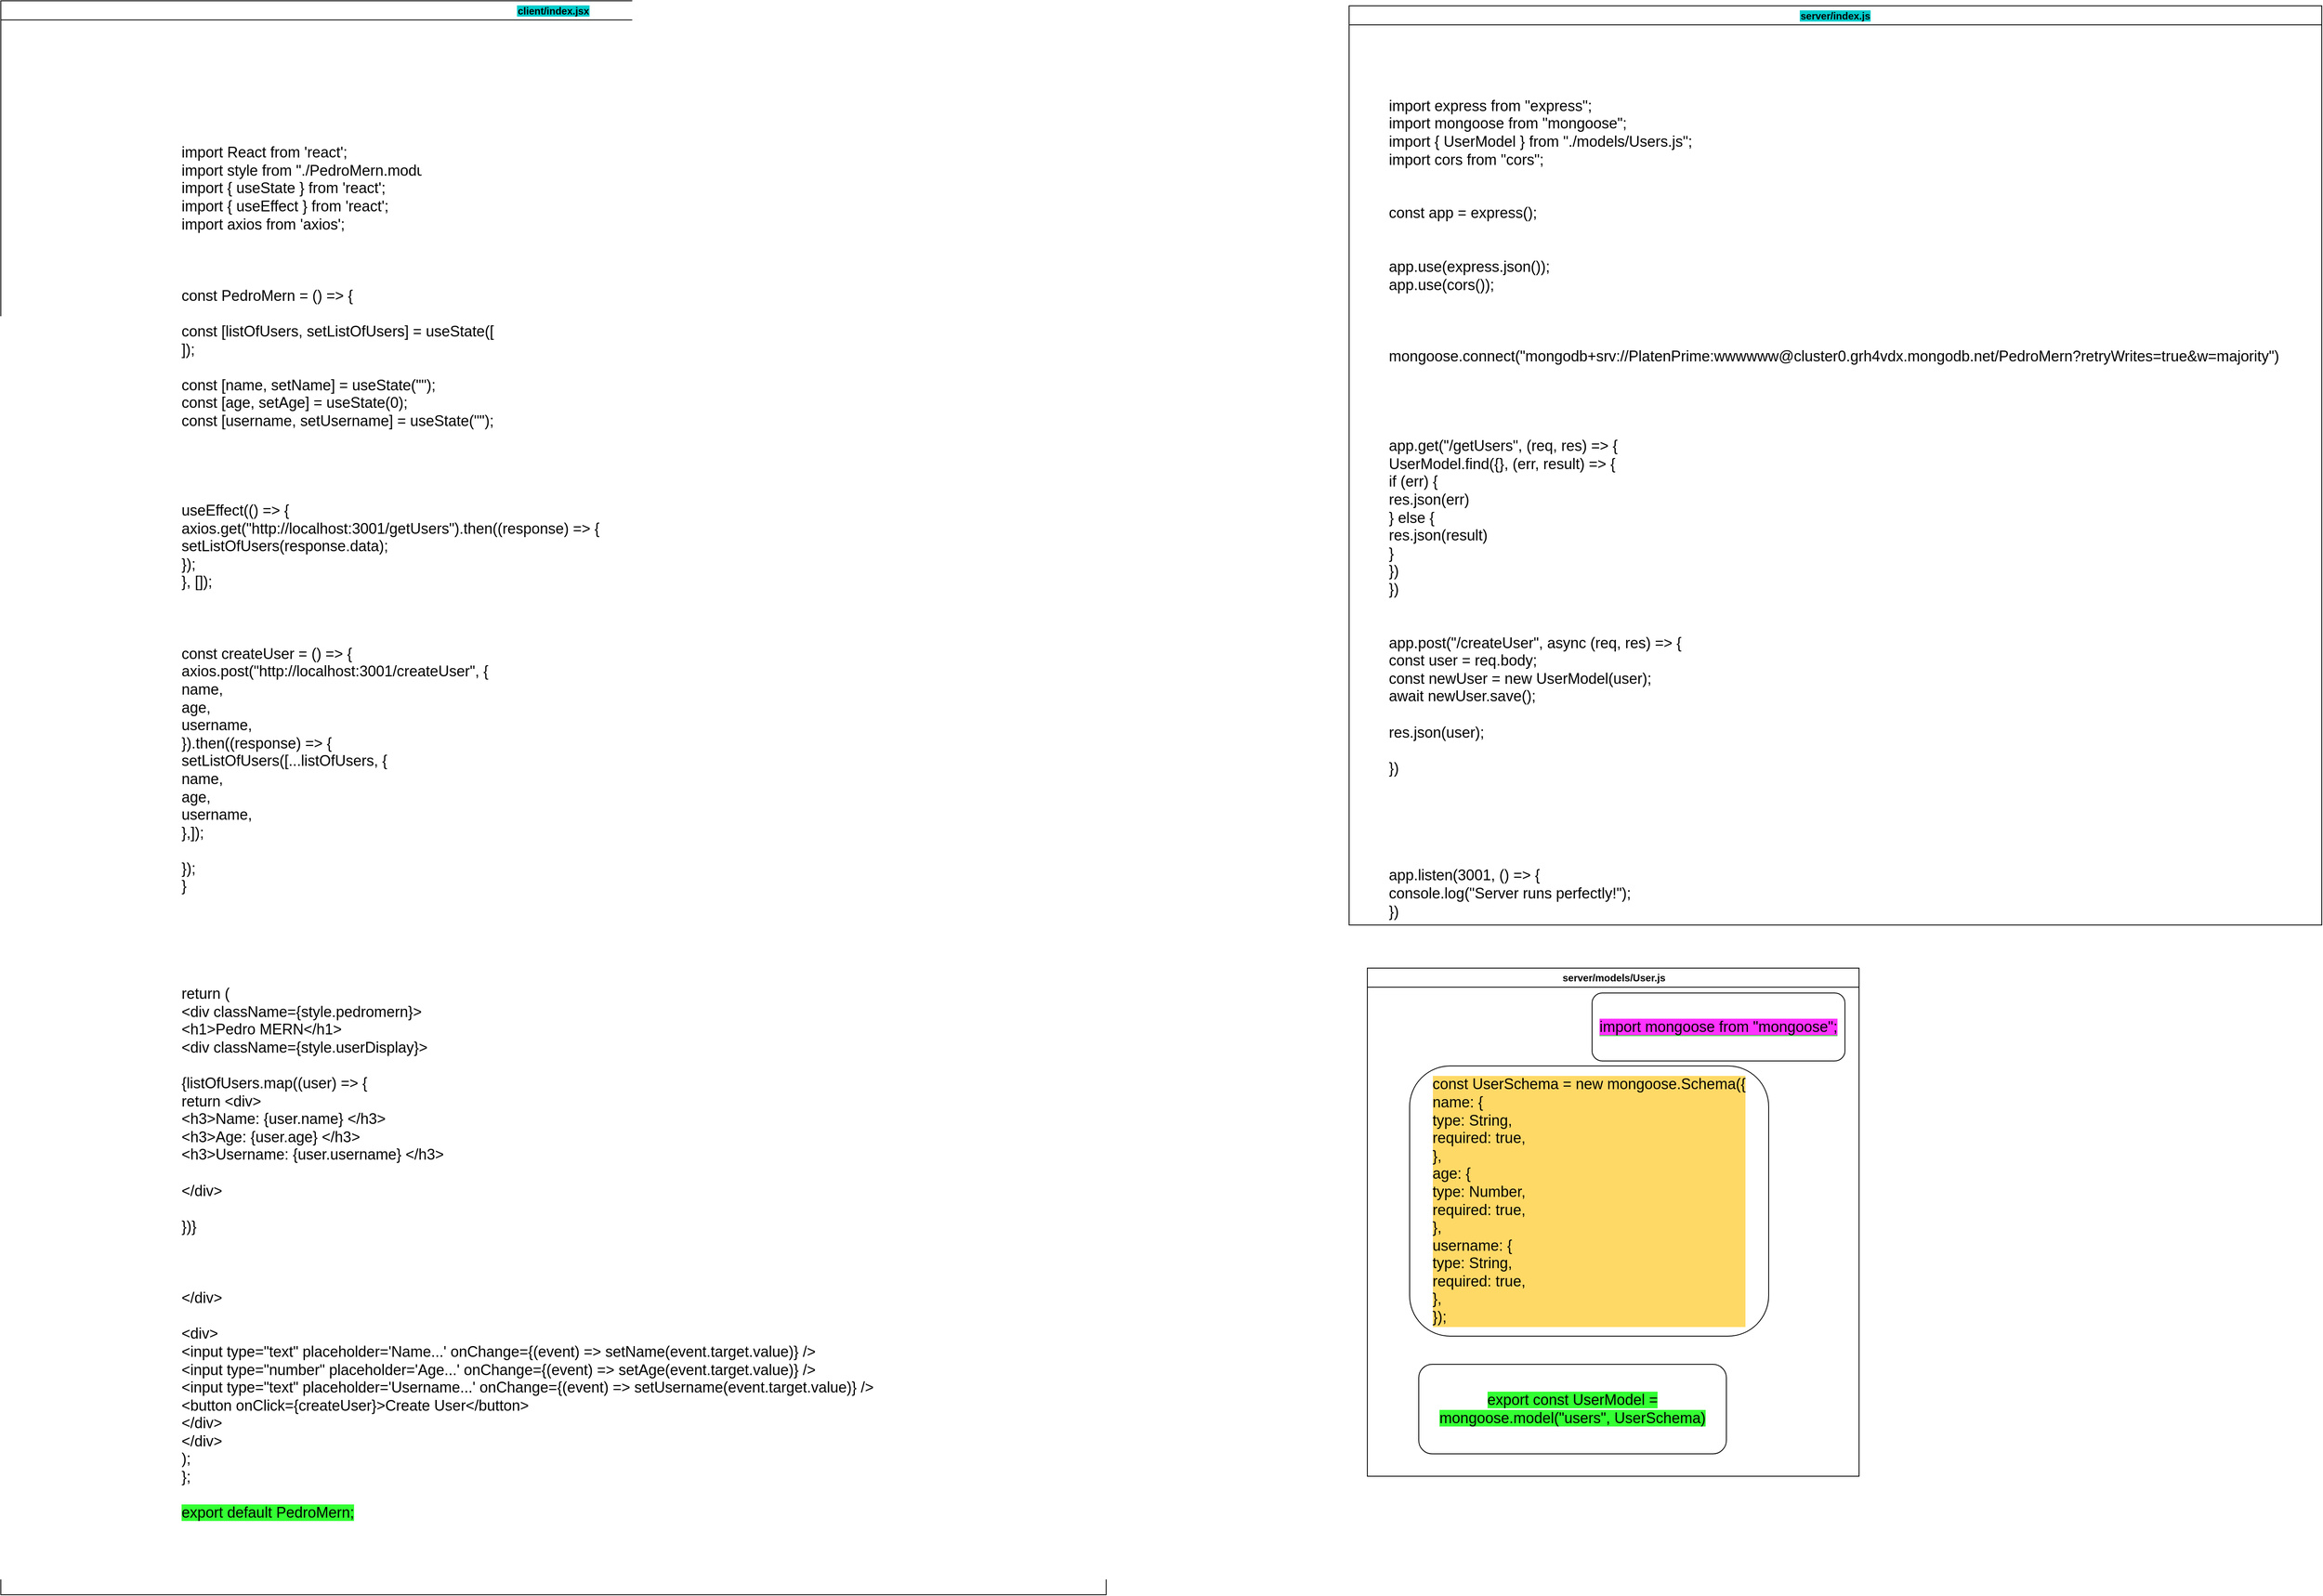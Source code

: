 <mxfile version="20.2.5" type="github">
  <diagram id="KioEcsuCj0JwU_afDKcz" name="Страница 1">
    <mxGraphModel dx="2488" dy="3933" grid="0" gridSize="10" guides="1" tooltips="1" connect="1" arrows="1" fold="1" page="1" pageScale="1" pageWidth="827" pageHeight="1169" math="0" shadow="0">
      <root>
        <mxCell id="0" />
        <mxCell id="1" parent="0" />
        <mxCell id="dEeaZ9QsUm1AKJYpGZG4-4" value="server/index.js" style="swimlane;labelBackgroundColor=#00CCCC;html=0;" parent="1" vertex="1">
          <mxGeometry x="86" y="-2561" width="1173" height="1109" as="geometry">
            <mxRectangle x="920" y="-2040" width="119" height="26" as="alternateBounds" />
          </mxGeometry>
        </mxCell>
        <mxCell id="dEeaZ9QsUm1AKJYpGZG4-20" value="&lt;div&gt;import express from &quot;express&quot;;&lt;/div&gt;&lt;div&gt;import mongoose from &quot;mongoose&quot;;&lt;/div&gt;&lt;div&gt;import { UserModel } from &quot;./models/Users.js&quot;;&lt;/div&gt;&lt;div&gt;import cors from &quot;cors&quot;;&lt;/div&gt;&lt;div&gt;&lt;br&gt;&lt;/div&gt;&lt;div&gt;&lt;br&gt;&lt;/div&gt;&lt;div&gt;const app = express();&lt;/div&gt;&lt;div&gt;&lt;br&gt;&lt;/div&gt;&lt;div&gt;&lt;br&gt;&lt;/div&gt;&lt;div&gt;app.use(express.json());&lt;/div&gt;&lt;div&gt;app.use(cors());&lt;/div&gt;&lt;div&gt;&lt;br&gt;&lt;/div&gt;&lt;div&gt;&lt;br&gt;&lt;/div&gt;&lt;div&gt;&lt;br&gt;&lt;/div&gt;&lt;div&gt;mongoose.connect(&quot;mongodb+srv://PlatenPrime:wwwwww@cluster0.grh4vdx.mongodb.net/PedroMern?retryWrites=true&amp;amp;w=majority&quot;)&lt;/div&gt;&lt;div&gt;&lt;br&gt;&lt;/div&gt;&lt;div&gt;&lt;br&gt;&lt;/div&gt;&lt;div&gt;&lt;br&gt;&lt;/div&gt;&lt;div&gt;&lt;br&gt;&lt;/div&gt;&lt;div&gt;app.get(&quot;/getUsers&quot;, (req, res) =&amp;gt; {&lt;/div&gt;&lt;div&gt;&lt;span style=&quot;&quot;&gt; &lt;/span&gt;UserModel.find({}, (err, result) =&amp;gt; {&lt;/div&gt;&lt;div&gt;&lt;span style=&quot;&quot;&gt;  &lt;/span&gt;if (err) {&lt;/div&gt;&lt;div&gt;&lt;span style=&quot;&quot;&gt;   &lt;/span&gt;res.json(err)&lt;/div&gt;&lt;div&gt;&lt;span style=&quot;&quot;&gt;  &lt;/span&gt;} else {&lt;/div&gt;&lt;div&gt;&lt;span style=&quot;&quot;&gt;   &lt;/span&gt;res.json(result)&lt;/div&gt;&lt;div&gt;&lt;span style=&quot;&quot;&gt;  &lt;/span&gt;}&lt;/div&gt;&lt;div&gt;&lt;span style=&quot;&quot;&gt; &lt;/span&gt;})&lt;/div&gt;&lt;div&gt;})&lt;/div&gt;&lt;div&gt;&lt;br&gt;&lt;/div&gt;&lt;div&gt;&lt;br&gt;&lt;/div&gt;&lt;div&gt;app.post(&quot;/createUser&quot;, async (req, res) =&amp;gt; {&lt;/div&gt;&lt;div&gt;&lt;span style=&quot;&quot;&gt; &lt;/span&gt;const user = req.body;&lt;/div&gt;&lt;div&gt;&lt;span style=&quot;&quot;&gt; &lt;/span&gt;const newUser = new UserModel(user);&lt;/div&gt;&lt;div&gt;&lt;span style=&quot;&quot;&gt; &lt;/span&gt;await newUser.save();&lt;/div&gt;&lt;div&gt;&lt;br&gt;&lt;/div&gt;&lt;div&gt;&lt;span style=&quot;&quot;&gt; &lt;/span&gt;res.json(user);&lt;/div&gt;&lt;div&gt;&lt;br&gt;&lt;/div&gt;&lt;div&gt;})&lt;/div&gt;&lt;div&gt;&lt;br&gt;&lt;/div&gt;&lt;div&gt;&lt;br&gt;&lt;/div&gt;&lt;div&gt;&lt;br&gt;&lt;/div&gt;&lt;div&gt;&lt;br&gt;&lt;/div&gt;&lt;div&gt;&lt;br&gt;&lt;/div&gt;&lt;div&gt;app.listen(3001, () =&amp;gt; {&lt;/div&gt;&lt;div&gt;&lt;span style=&quot;&quot;&gt; &lt;/span&gt;console.log(&quot;Server runs perfectly!&quot;);&lt;/div&gt;&lt;div style=&quot;&quot;&gt;})&lt;/div&gt;" style="text;html=1;align=left;verticalAlign=middle;resizable=0;points=[];autosize=1;strokeColor=none;fillColor=none;fontSize=18;" parent="dEeaZ9QsUm1AKJYpGZG4-4" vertex="1">
          <mxGeometry x="46" y="104" width="1092" height="1005" as="geometry" />
        </mxCell>
        <mxCell id="dEeaZ9QsUm1AKJYpGZG4-9" value="client/index.jsx" style="swimlane;labelBackgroundColor=#00CCCC;html=0;" parent="1" vertex="1">
          <mxGeometry x="-1540" y="-2567" width="1333" height="1923" as="geometry" />
        </mxCell>
        <mxCell id="dEeaZ9QsUm1AKJYpGZG4-19" value="&lt;div style=&quot;font-size: 18px;&quot;&gt;import React from &#39;react&#39;;&lt;/div&gt;&lt;div style=&quot;font-size: 18px;&quot;&gt;import style from &quot;./PedroMern.module.css&quot;;&lt;/div&gt;&lt;div style=&quot;font-size: 18px;&quot;&gt;import { useState } from &#39;react&#39;;&lt;/div&gt;&lt;div style=&quot;font-size: 18px;&quot;&gt;import { useEffect } from &#39;react&#39;;&lt;/div&gt;&lt;div style=&quot;font-size: 18px;&quot;&gt;import axios from &#39;axios&#39;;&lt;/div&gt;&lt;div style=&quot;font-size: 18px;&quot;&gt;&lt;br style=&quot;font-size: 18px;&quot;&gt;&lt;/div&gt;&lt;div style=&quot;font-size: 18px;&quot;&gt;&lt;br style=&quot;font-size: 18px;&quot;&gt;&lt;/div&gt;&lt;div style=&quot;font-size: 18px;&quot;&gt;&lt;br style=&quot;font-size: 18px;&quot;&gt;&lt;/div&gt;&lt;div style=&quot;font-size: 18px;&quot;&gt;const PedroMern = () =&amp;gt; {&lt;/div&gt;&lt;div style=&quot;font-size: 18px;&quot;&gt;&lt;br style=&quot;font-size: 18px;&quot;&gt;&lt;/div&gt;&lt;div style=&quot;font-size: 18px;&quot;&gt;&lt;span style=&quot;font-size: 18px;&quot;&gt; &lt;/span&gt;const [listOfUsers, setListOfUsers] = useState([&lt;/div&gt;&lt;div style=&quot;font-size: 18px;&quot;&gt;&lt;span style=&quot;font-size: 18px;&quot;&gt; &lt;/span&gt;]);&lt;/div&gt;&lt;div style=&quot;font-size: 18px;&quot;&gt;&lt;br style=&quot;font-size: 18px;&quot;&gt;&lt;/div&gt;&lt;div style=&quot;font-size: 18px;&quot;&gt;&lt;span style=&quot;font-size: 18px;&quot;&gt; &lt;/span&gt;const [name, setName] = useState(&quot;&quot;);&lt;/div&gt;&lt;div style=&quot;font-size: 18px;&quot;&gt;&lt;span style=&quot;font-size: 18px;&quot;&gt; &lt;/span&gt;const [age, setAge] = useState(0);&lt;/div&gt;&lt;div style=&quot;font-size: 18px;&quot;&gt;&lt;span style=&quot;font-size: 18px;&quot;&gt; &lt;/span&gt;const [username, setUsername] = useState(&quot;&quot;);&lt;/div&gt;&lt;div style=&quot;font-size: 18px;&quot;&gt;&lt;br style=&quot;font-size: 18px;&quot;&gt;&lt;/div&gt;&lt;div style=&quot;font-size: 18px;&quot;&gt;&lt;br style=&quot;font-size: 18px;&quot;&gt;&lt;/div&gt;&lt;div style=&quot;font-size: 18px;&quot;&gt;&lt;br style=&quot;font-size: 18px;&quot;&gt;&lt;/div&gt;&lt;div style=&quot;font-size: 18px;&quot;&gt;&lt;br style=&quot;font-size: 18px;&quot;&gt;&lt;/div&gt;&lt;div style=&quot;font-size: 18px;&quot;&gt;&lt;span style=&quot;font-size: 18px;&quot;&gt; &lt;/span&gt;useEffect(() =&amp;gt; {&lt;/div&gt;&lt;div style=&quot;font-size: 18px;&quot;&gt;&lt;span style=&quot;font-size: 18px;&quot;&gt;  &lt;/span&gt;axios.get(&quot;http://localhost:3001/getUsers&quot;).then((response) =&amp;gt; {&lt;/div&gt;&lt;div style=&quot;font-size: 18px;&quot;&gt;&lt;span style=&quot;font-size: 18px;&quot;&gt;   &lt;/span&gt;setListOfUsers(response.data);&lt;/div&gt;&lt;div style=&quot;font-size: 18px;&quot;&gt;&lt;span style=&quot;font-size: 18px;&quot;&gt;  &lt;/span&gt;});&lt;/div&gt;&lt;div style=&quot;font-size: 18px;&quot;&gt;&lt;span style=&quot;font-size: 18px;&quot;&gt; &lt;/span&gt;}, []);&lt;/div&gt;&lt;div style=&quot;font-size: 18px;&quot;&gt;&lt;br style=&quot;font-size: 18px;&quot;&gt;&lt;/div&gt;&lt;div style=&quot;font-size: 18px;&quot;&gt;&lt;br style=&quot;font-size: 18px;&quot;&gt;&lt;/div&gt;&lt;div style=&quot;font-size: 18px;&quot;&gt;&lt;br style=&quot;font-size: 18px;&quot;&gt;&lt;/div&gt;&lt;div style=&quot;font-size: 18px;&quot;&gt;&lt;span style=&quot;font-size: 18px;&quot;&gt; &lt;/span&gt;const createUser = () =&amp;gt; {&lt;/div&gt;&lt;div style=&quot;font-size: 18px;&quot;&gt;&lt;span style=&quot;font-size: 18px;&quot;&gt;  &lt;/span&gt;axios.post(&quot;http://localhost:3001/createUser&quot;, {&lt;/div&gt;&lt;div style=&quot;font-size: 18px;&quot;&gt;&lt;span style=&quot;font-size: 18px;&quot;&gt;   &lt;/span&gt;name,&lt;/div&gt;&lt;div style=&quot;font-size: 18px;&quot;&gt;&lt;span style=&quot;font-size: 18px;&quot;&gt;   &lt;/span&gt;age,&lt;/div&gt;&lt;div style=&quot;font-size: 18px;&quot;&gt;&lt;span style=&quot;font-size: 18px;&quot;&gt;   &lt;/span&gt;username,&lt;/div&gt;&lt;div style=&quot;font-size: 18px;&quot;&gt;&lt;span style=&quot;font-size: 18px;&quot;&gt;  &lt;/span&gt;}).then((response) =&amp;gt; {&lt;/div&gt;&lt;div style=&quot;font-size: 18px;&quot;&gt;&lt;span style=&quot;font-size: 18px;&quot;&gt;   &lt;/span&gt;setListOfUsers([...listOfUsers, {&lt;/div&gt;&lt;div style=&quot;font-size: 18px;&quot;&gt;&lt;span style=&quot;font-size: 18px;&quot;&gt;    &lt;/span&gt;name,&lt;/div&gt;&lt;div style=&quot;font-size: 18px;&quot;&gt;&lt;span style=&quot;font-size: 18px;&quot;&gt;    &lt;/span&gt;age,&lt;/div&gt;&lt;div style=&quot;font-size: 18px;&quot;&gt;&lt;span style=&quot;font-size: 18px;&quot;&gt;    &lt;/span&gt;username,&lt;/div&gt;&lt;div style=&quot;font-size: 18px;&quot;&gt;&lt;span style=&quot;font-size: 18px;&quot;&gt;   &lt;/span&gt;},]);&lt;/div&gt;&lt;div style=&quot;font-size: 18px;&quot;&gt;&lt;br style=&quot;font-size: 18px;&quot;&gt;&lt;/div&gt;&lt;div style=&quot;font-size: 18px;&quot;&gt;&lt;span style=&quot;font-size: 18px;&quot;&gt;  &lt;/span&gt;});&lt;/div&gt;&lt;div style=&quot;font-size: 18px;&quot;&gt;&lt;span style=&quot;font-size: 18px;&quot;&gt; &lt;/span&gt;}&lt;/div&gt;&lt;div style=&quot;font-size: 18px;&quot;&gt;&lt;br style=&quot;font-size: 18px;&quot;&gt;&lt;/div&gt;&lt;div style=&quot;font-size: 18px;&quot;&gt;&lt;br style=&quot;font-size: 18px;&quot;&gt;&lt;/div&gt;&lt;div style=&quot;font-size: 18px;&quot;&gt;&lt;br style=&quot;font-size: 18px;&quot;&gt;&lt;/div&gt;&lt;div style=&quot;font-size: 18px;&quot;&gt;&lt;br style=&quot;font-size: 18px;&quot;&gt;&lt;/div&gt;&lt;div style=&quot;font-size: 18px;&quot;&gt;&lt;br style=&quot;font-size: 18px;&quot;&gt;&lt;/div&gt;&lt;div style=&quot;font-size: 18px;&quot;&gt;&lt;span style=&quot;font-size: 18px;&quot;&gt; &lt;/span&gt;return (&lt;/div&gt;&lt;div style=&quot;font-size: 18px;&quot;&gt;&lt;span style=&quot;font-size: 18px;&quot;&gt;  &lt;/span&gt;&amp;lt;div className={style.pedromern}&amp;gt;&lt;/div&gt;&lt;div style=&quot;font-size: 18px;&quot;&gt;&lt;span style=&quot;font-size: 18px;&quot;&gt;   &lt;/span&gt;&amp;lt;h1&amp;gt;Pedro MERN&amp;lt;/h1&amp;gt;&lt;/div&gt;&lt;div style=&quot;font-size: 18px;&quot;&gt;&lt;span style=&quot;font-size: 18px;&quot;&gt;   &lt;/span&gt;&amp;lt;div className={style.userDisplay}&amp;gt;&lt;/div&gt;&lt;div style=&quot;font-size: 18px;&quot;&gt;&lt;br style=&quot;font-size: 18px;&quot;&gt;&lt;/div&gt;&lt;div style=&quot;font-size: 18px;&quot;&gt;&lt;span style=&quot;font-size: 18px;&quot;&gt;    &lt;/span&gt;{listOfUsers.map((user) =&amp;gt; {&lt;/div&gt;&lt;div style=&quot;font-size: 18px;&quot;&gt;&lt;span style=&quot;font-size: 18px;&quot;&gt;     &lt;/span&gt;return &amp;lt;div&amp;gt;&lt;/div&gt;&lt;div style=&quot;font-size: 18px;&quot;&gt;&lt;span style=&quot;font-size: 18px;&quot;&gt;      &lt;/span&gt;&amp;lt;h3&amp;gt;Name: {user.name} &amp;lt;/h3&amp;gt;&lt;/div&gt;&lt;div style=&quot;font-size: 18px;&quot;&gt;&lt;span style=&quot;font-size: 18px;&quot;&gt;      &lt;/span&gt;&amp;lt;h3&amp;gt;Age: {user.age} &amp;lt;/h3&amp;gt;&lt;/div&gt;&lt;div style=&quot;font-size: 18px;&quot;&gt;&lt;span style=&quot;font-size: 18px;&quot;&gt;      &lt;/span&gt;&amp;lt;h3&amp;gt;Username: {user.username} &amp;lt;/h3&amp;gt;&lt;/div&gt;&lt;div style=&quot;font-size: 18px;&quot;&gt;&lt;br style=&quot;font-size: 18px;&quot;&gt;&lt;/div&gt;&lt;div style=&quot;font-size: 18px;&quot;&gt;&lt;span style=&quot;font-size: 18px;&quot;&gt;     &lt;/span&gt;&amp;lt;/div&amp;gt;&lt;/div&gt;&lt;div style=&quot;font-size: 18px;&quot;&gt;&lt;br style=&quot;font-size: 18px;&quot;&gt;&lt;/div&gt;&lt;div style=&quot;font-size: 18px;&quot;&gt;&lt;span style=&quot;font-size: 18px;&quot;&gt;    &lt;/span&gt;})}&lt;/div&gt;&lt;div style=&quot;font-size: 18px;&quot;&gt;&lt;br style=&quot;font-size: 18px;&quot;&gt;&lt;/div&gt;&lt;div style=&quot;font-size: 18px;&quot;&gt;&lt;br style=&quot;font-size: 18px;&quot;&gt;&lt;/div&gt;&lt;div style=&quot;font-size: 18px;&quot;&gt;&lt;br style=&quot;font-size: 18px;&quot;&gt;&lt;/div&gt;&lt;div style=&quot;font-size: 18px;&quot;&gt;&lt;span style=&quot;font-size: 18px;&quot;&gt;   &lt;/span&gt;&amp;lt;/div&amp;gt;&lt;/div&gt;&lt;div style=&quot;font-size: 18px;&quot;&gt;&lt;br style=&quot;font-size: 18px;&quot;&gt;&lt;/div&gt;&lt;div style=&quot;font-size: 18px;&quot;&gt;&lt;span style=&quot;font-size: 18px;&quot;&gt;   &lt;/span&gt;&amp;lt;div&amp;gt;&lt;/div&gt;&lt;div style=&quot;font-size: 18px;&quot;&gt;&lt;span style=&quot;font-size: 18px;&quot;&gt;    &lt;/span&gt;&amp;lt;input type=&quot;text&quot; placeholder=&#39;Name...&#39; onChange={(event) =&amp;gt; setName(event.target.value)} /&amp;gt;&lt;/div&gt;&lt;div style=&quot;font-size: 18px;&quot;&gt;&lt;span style=&quot;font-size: 18px;&quot;&gt;    &lt;/span&gt;&amp;lt;input type=&quot;number&quot; placeholder=&#39;Age...&#39; onChange={(event) =&amp;gt; setAge(event.target.value)} /&amp;gt;&lt;/div&gt;&lt;div style=&quot;font-size: 18px;&quot;&gt;&lt;span style=&quot;font-size: 18px;&quot;&gt;    &lt;/span&gt;&amp;lt;input type=&quot;text&quot; placeholder=&#39;Username...&#39; onChange={(event) =&amp;gt; setUsername(event.target.value)} /&amp;gt;&lt;/div&gt;&lt;div style=&quot;font-size: 18px;&quot;&gt;&lt;span style=&quot;font-size: 18px;&quot;&gt;    &lt;/span&gt;&amp;lt;button onClick={createUser}&amp;gt;Create User&amp;lt;/button&amp;gt;&lt;/div&gt;&lt;div style=&quot;font-size: 18px;&quot;&gt;&lt;span style=&quot;font-size: 18px;&quot;&gt;   &lt;/span&gt;&amp;lt;/div&amp;gt;&lt;/div&gt;&lt;div style=&quot;font-size: 18px;&quot;&gt;&lt;span style=&quot;font-size: 18px;&quot;&gt;  &lt;/span&gt;&amp;lt;/div&amp;gt;&lt;/div&gt;&lt;div style=&quot;font-size: 18px;&quot;&gt;&lt;span style=&quot;font-size: 18px;&quot;&gt; &lt;/span&gt;);&lt;/div&gt;&lt;div style=&quot;font-size: 18px;&quot;&gt;};&lt;/div&gt;&lt;div style=&quot;font-size: 18px;&quot;&gt;&lt;br style=&quot;font-size: 18px;&quot;&gt;&lt;/div&gt;&lt;div style=&quot;font-size: 18px;&quot;&gt;&lt;span style=&quot;background-color: rgb(51, 255, 51);&quot;&gt;export default PedroMern;&lt;/span&gt;&lt;/div&gt;" style="text;html=1;align=left;verticalAlign=middle;resizable=0;points=[];autosize=1;strokeColor=none;fillColor=none;fontSize=18;" parent="dEeaZ9QsUm1AKJYpGZG4-9" vertex="1">
          <mxGeometry x="216" y="166" width="853" height="1675" as="geometry" />
        </mxCell>
        <mxCell id="dEeaZ9QsUm1AKJYpGZG4-17" value="server/models/User.js" style="swimlane;labelBackgroundColor=none;html=1;" parent="1" vertex="1">
          <mxGeometry x="108" y="-1400" width="593" height="613" as="geometry" />
        </mxCell>
        <mxCell id="dEeaZ9QsUm1AKJYpGZG4-21" value="&lt;div&gt;&lt;br&gt;&lt;/div&gt;&lt;div&gt;&lt;br&gt;&lt;/div&gt;&lt;div&gt;&lt;br&gt;&lt;/div&gt;&lt;div&gt;&lt;br&gt;&lt;/div&gt;&lt;div&gt;&lt;br&gt;&lt;/div&gt;&lt;div&gt;&lt;br&gt;&lt;/div&gt;&lt;div&gt;&lt;br&gt;&lt;/div&gt;" style="text;html=1;align=left;verticalAlign=middle;resizable=0;points=[];autosize=1;strokeColor=none;fillColor=none;fontSize=18;" parent="dEeaZ9QsUm1AKJYpGZG4-17" vertex="1">
          <mxGeometry x="51" y="202" width="18" height="163" as="geometry" />
        </mxCell>
        <mxCell id="dEeaZ9QsUm1AKJYpGZG4-22" value="&lt;span style=&quot;background-color: rgb(255, 51, 255);&quot;&gt;&lt;span style=&quot;color: rgb(0, 0, 0); font-family: Helvetica; font-size: 18px; font-style: normal; font-variant-ligatures: normal; font-variant-caps: normal; font-weight: 400; letter-spacing: normal; orphans: 2; text-align: left; text-indent: 0px; text-transform: none; widows: 2; word-spacing: 0px; -webkit-text-stroke-width: 0px; text-decoration-thickness: initial; text-decoration-style: initial; text-decoration-color: initial; float: none; display: inline !important;&quot;&gt;import mongoose from &quot;mongoose&quot;;&lt;/span&gt;&lt;br&gt;&lt;/span&gt;" style="rounded=1;whiteSpace=wrap;html=1;labelBackgroundColor=#33FF33;fontSize=18;" parent="dEeaZ9QsUm1AKJYpGZG4-17" vertex="1">
          <mxGeometry x="271" y="30" width="305" height="82" as="geometry" />
        </mxCell>
        <mxCell id="dEeaZ9QsUm1AKJYpGZG4-24" value="&lt;div style=&quot;text-align: left;&quot;&gt;&lt;span style=&quot;&quot;&gt;const UserSchema = new mongoose.Schema({&lt;/span&gt;&lt;/div&gt;&lt;div style=&quot;text-align: left;&quot;&gt;&lt;span style=&quot;&quot;&gt;name: {&lt;/span&gt;&lt;/div&gt;&lt;div style=&quot;text-align: left;&quot;&gt;&lt;span style=&quot;&quot;&gt;type: String,&lt;/span&gt;&lt;/div&gt;&lt;div style=&quot;text-align: left;&quot;&gt;&lt;span style=&quot;&quot;&gt;required: true,&lt;/span&gt;&lt;/div&gt;&lt;div style=&quot;text-align: left;&quot;&gt;&lt;span style=&quot;&quot;&gt;},&lt;/span&gt;&lt;/div&gt;&lt;div style=&quot;text-align: left;&quot;&gt;&lt;span style=&quot;&quot;&gt;age: {&lt;/span&gt;&lt;/div&gt;&lt;div style=&quot;text-align: left;&quot;&gt;&lt;span style=&quot;&quot;&gt;type: Number,&lt;/span&gt;&lt;/div&gt;&lt;div style=&quot;text-align: left;&quot;&gt;&lt;span style=&quot;&quot;&gt;required: true,&lt;/span&gt;&lt;/div&gt;&lt;div style=&quot;text-align: left;&quot;&gt;&lt;span style=&quot;&quot;&gt;},&lt;/span&gt;&lt;/div&gt;&lt;div style=&quot;text-align: left;&quot;&gt;&lt;span style=&quot;&quot;&gt;username: {&lt;/span&gt;&lt;/div&gt;&lt;div style=&quot;text-align: left;&quot;&gt;&lt;span style=&quot;&quot;&gt;type: String,&lt;/span&gt;&lt;/div&gt;&lt;div style=&quot;text-align: left;&quot;&gt;&lt;span style=&quot;&quot;&gt;required: true,&lt;/span&gt;&lt;/div&gt;&lt;div style=&quot;text-align: left;&quot;&gt;&lt;span style=&quot;&quot;&gt;},&lt;/span&gt;&lt;/div&gt;&lt;div style=&quot;text-align: left;&quot;&gt;&lt;span style=&quot;&quot;&gt;});&lt;/span&gt;&lt;/div&gt;" style="rounded=1;whiteSpace=wrap;html=1;labelBackgroundColor=#FFD966;fontSize=18;" parent="dEeaZ9QsUm1AKJYpGZG4-17" vertex="1">
          <mxGeometry x="51" y="118" width="433" height="326" as="geometry" />
        </mxCell>
        <mxCell id="dEeaZ9QsUm1AKJYpGZG4-23" value="&lt;span style=&quot;background-color: rgb(51, 255, 51);&quot;&gt;&lt;span style=&quot;color: rgb(0, 0, 0); font-family: Helvetica; font-size: 18px; font-style: normal; font-variant-ligatures: normal; font-variant-caps: normal; font-weight: 400; letter-spacing: normal; orphans: 2; text-align: left; text-indent: 0px; text-transform: none; widows: 2; word-spacing: 0px; -webkit-text-stroke-width: 0px; text-decoration-thickness: initial; text-decoration-style: initial; text-decoration-color: initial; float: none; display: inline !important;&quot;&gt;export const UserModel = mongoose.model(&quot;users&quot;, UserSchema)&lt;/span&gt;&lt;br&gt;&lt;/span&gt;" style="rounded=1;whiteSpace=wrap;html=1;labelBackgroundColor=#FFFFFF;fontSize=18;" parent="dEeaZ9QsUm1AKJYpGZG4-17" vertex="1">
          <mxGeometry x="62" y="478" width="371" height="108" as="geometry" />
        </mxCell>
      </root>
    </mxGraphModel>
  </diagram>
</mxfile>

